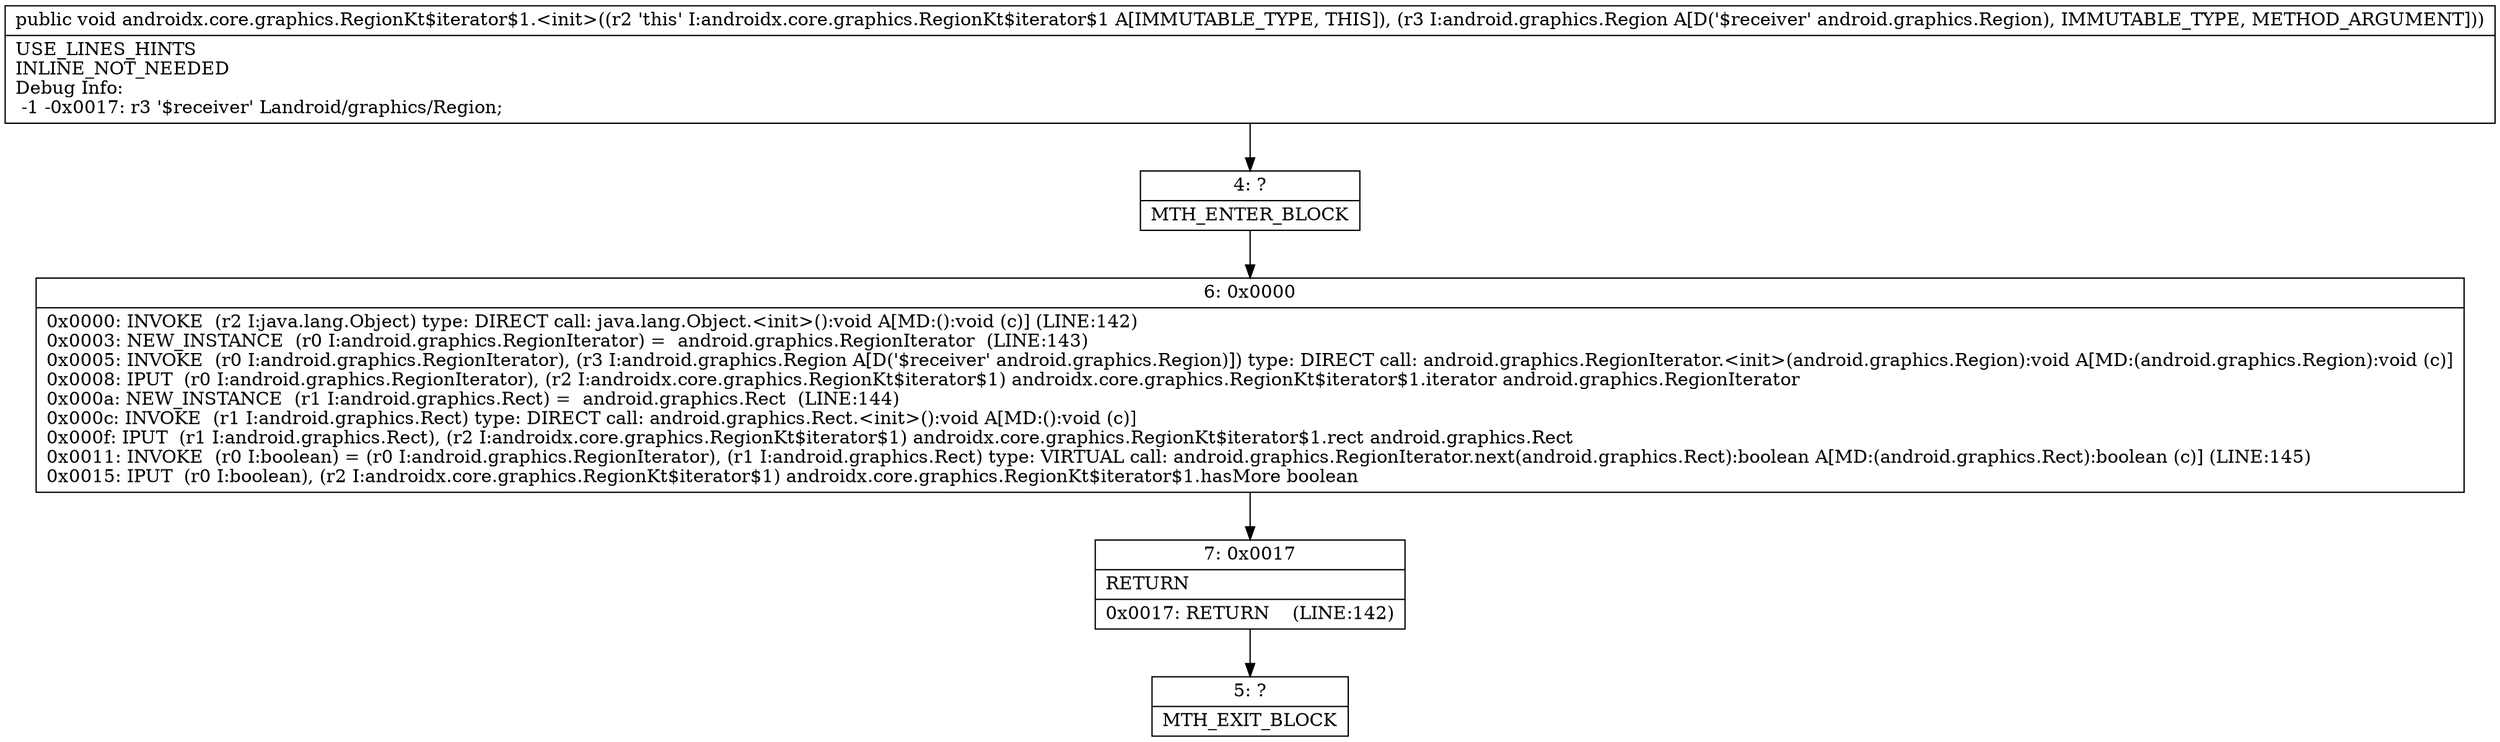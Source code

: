digraph "CFG forandroidx.core.graphics.RegionKt$iterator$1.\<init\>(Landroid\/graphics\/Region;)V" {
Node_4 [shape=record,label="{4\:\ ?|MTH_ENTER_BLOCK\l}"];
Node_6 [shape=record,label="{6\:\ 0x0000|0x0000: INVOKE  (r2 I:java.lang.Object) type: DIRECT call: java.lang.Object.\<init\>():void A[MD:():void (c)] (LINE:142)\l0x0003: NEW_INSTANCE  (r0 I:android.graphics.RegionIterator) =  android.graphics.RegionIterator  (LINE:143)\l0x0005: INVOKE  (r0 I:android.graphics.RegionIterator), (r3 I:android.graphics.Region A[D('$receiver' android.graphics.Region)]) type: DIRECT call: android.graphics.RegionIterator.\<init\>(android.graphics.Region):void A[MD:(android.graphics.Region):void (c)]\l0x0008: IPUT  (r0 I:android.graphics.RegionIterator), (r2 I:androidx.core.graphics.RegionKt$iterator$1) androidx.core.graphics.RegionKt$iterator$1.iterator android.graphics.RegionIterator \l0x000a: NEW_INSTANCE  (r1 I:android.graphics.Rect) =  android.graphics.Rect  (LINE:144)\l0x000c: INVOKE  (r1 I:android.graphics.Rect) type: DIRECT call: android.graphics.Rect.\<init\>():void A[MD:():void (c)]\l0x000f: IPUT  (r1 I:android.graphics.Rect), (r2 I:androidx.core.graphics.RegionKt$iterator$1) androidx.core.graphics.RegionKt$iterator$1.rect android.graphics.Rect \l0x0011: INVOKE  (r0 I:boolean) = (r0 I:android.graphics.RegionIterator), (r1 I:android.graphics.Rect) type: VIRTUAL call: android.graphics.RegionIterator.next(android.graphics.Rect):boolean A[MD:(android.graphics.Rect):boolean (c)] (LINE:145)\l0x0015: IPUT  (r0 I:boolean), (r2 I:androidx.core.graphics.RegionKt$iterator$1) androidx.core.graphics.RegionKt$iterator$1.hasMore boolean \l}"];
Node_7 [shape=record,label="{7\:\ 0x0017|RETURN\l|0x0017: RETURN    (LINE:142)\l}"];
Node_5 [shape=record,label="{5\:\ ?|MTH_EXIT_BLOCK\l}"];
MethodNode[shape=record,label="{public void androidx.core.graphics.RegionKt$iterator$1.\<init\>((r2 'this' I:androidx.core.graphics.RegionKt$iterator$1 A[IMMUTABLE_TYPE, THIS]), (r3 I:android.graphics.Region A[D('$receiver' android.graphics.Region), IMMUTABLE_TYPE, METHOD_ARGUMENT]))  | USE_LINES_HINTS\lINLINE_NOT_NEEDED\lDebug Info:\l  \-1 \-0x0017: r3 '$receiver' Landroid\/graphics\/Region;\l}"];
MethodNode -> Node_4;Node_4 -> Node_6;
Node_6 -> Node_7;
Node_7 -> Node_5;
}

